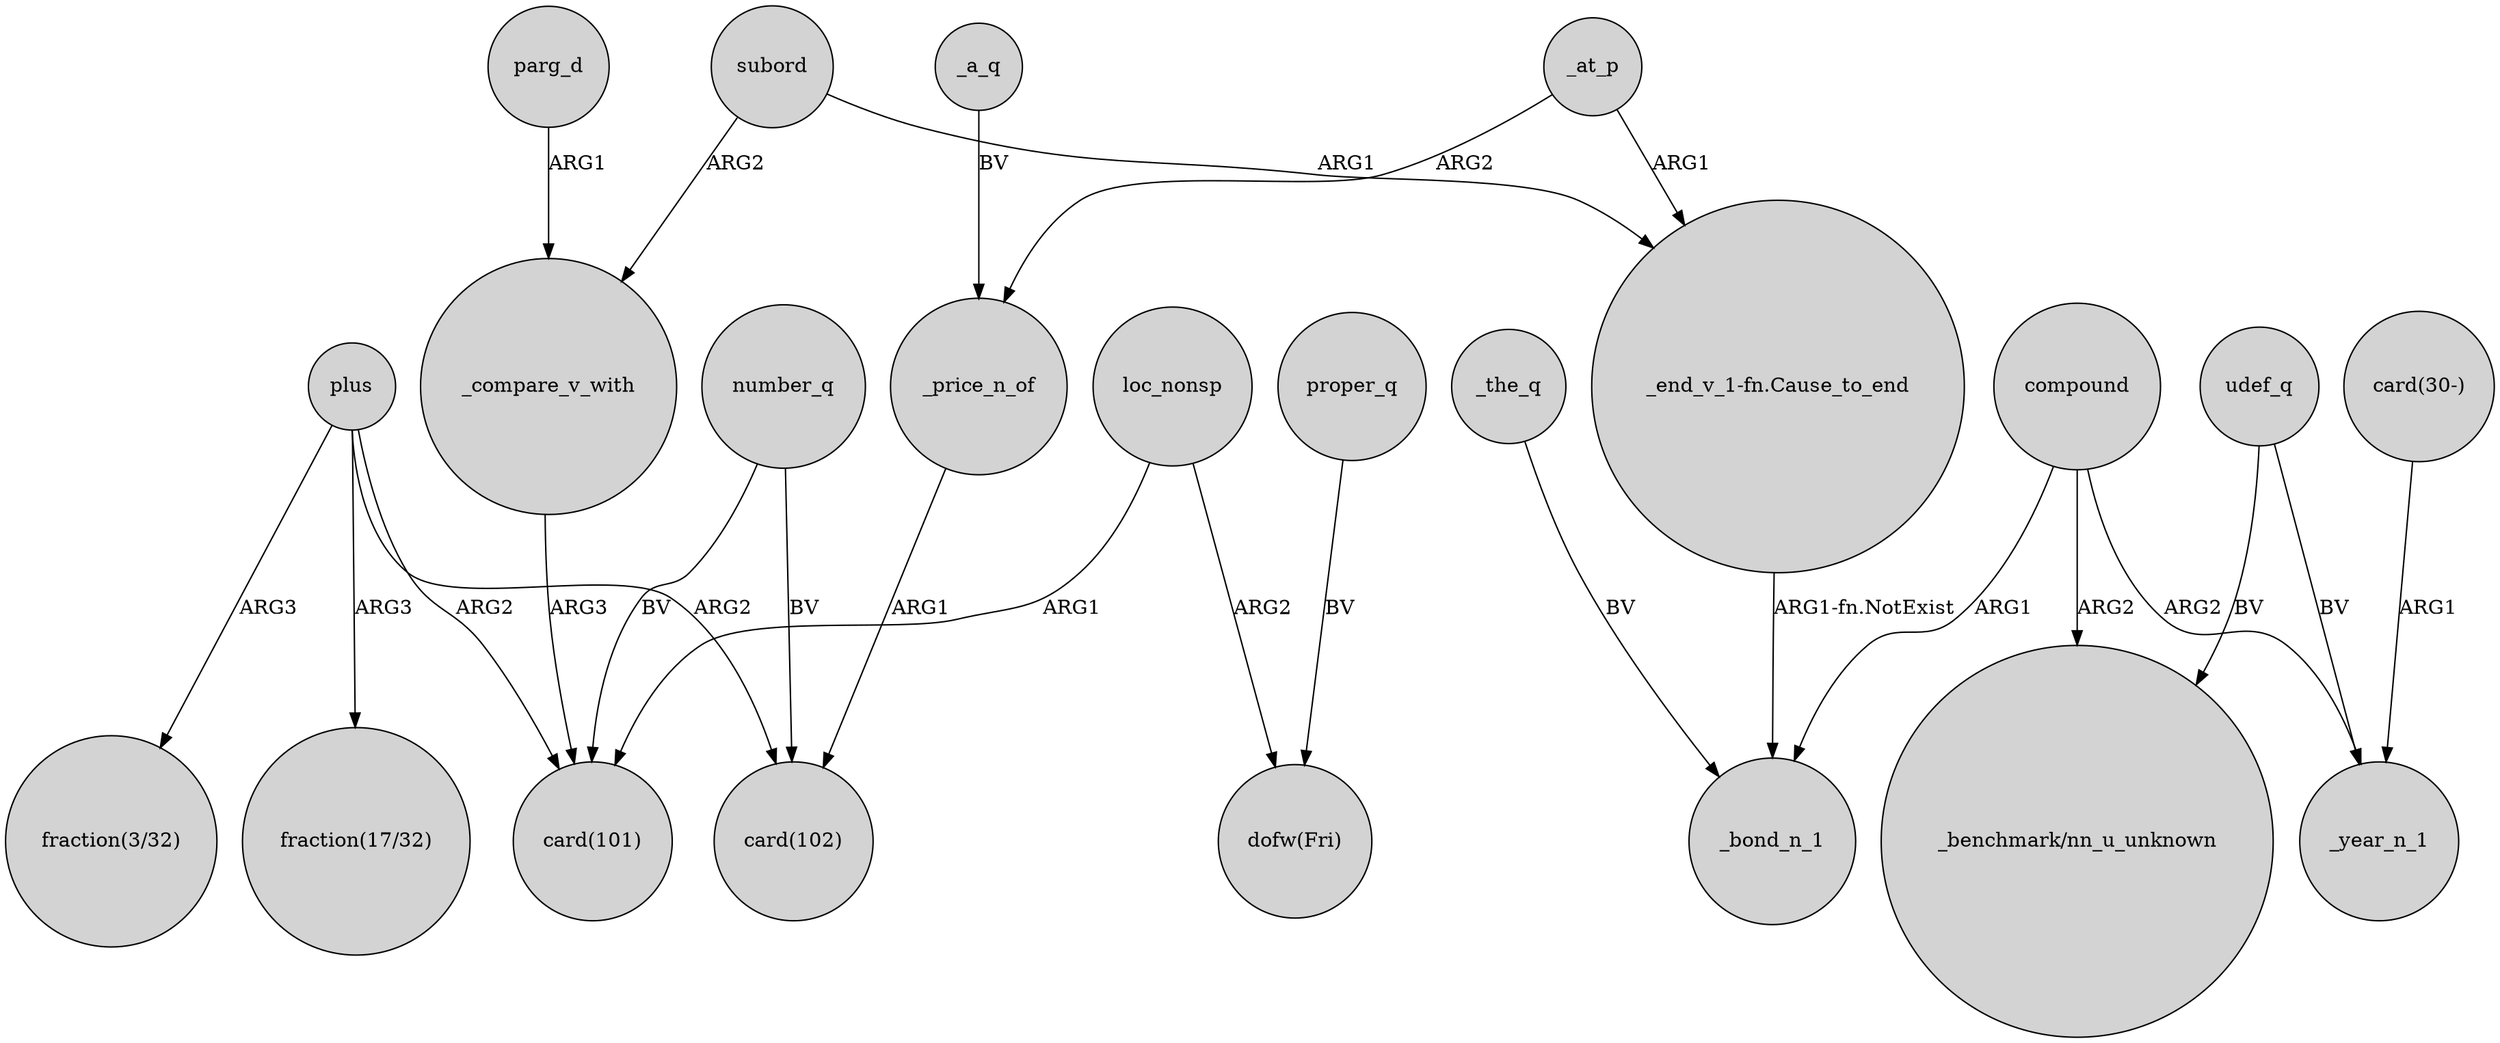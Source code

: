 digraph {
	node [shape=circle style=filled]
	_compare_v_with -> "card(101)" [label=ARG3]
	proper_q -> "dofw(Fri)" [label=BV]
	_price_n_of -> "card(102)" [label=ARG1]
	plus -> "card(102)" [label=ARG2]
	"_end_v_1-fn.Cause_to_end" -> _bond_n_1 [label="ARG1-fn.NotExist"]
	compound -> _bond_n_1 [label=ARG1]
	"card(30-)" -> _year_n_1 [label=ARG1]
	parg_d -> _compare_v_with [label=ARG1]
	loc_nonsp -> "card(101)" [label=ARG1]
	udef_q -> "_benchmark/nn_u_unknown" [label=BV]
	loc_nonsp -> "dofw(Fri)" [label=ARG2]
	number_q -> "card(101)" [label=BV]
	subord -> "_end_v_1-fn.Cause_to_end" [label=ARG1]
	number_q -> "card(102)" [label=BV]
	plus -> "fraction(17/32)" [label=ARG3]
	compound -> "_benchmark/nn_u_unknown" [label=ARG2]
	_the_q -> _bond_n_1 [label=BV]
	plus -> "card(101)" [label=ARG2]
	subord -> _compare_v_with [label=ARG2]
	udef_q -> _year_n_1 [label=BV]
	_at_p -> "_end_v_1-fn.Cause_to_end" [label=ARG1]
	_at_p -> _price_n_of [label=ARG2]
	_a_q -> _price_n_of [label=BV]
	compound -> _year_n_1 [label=ARG2]
	plus -> "fraction(3/32)" [label=ARG3]
}
